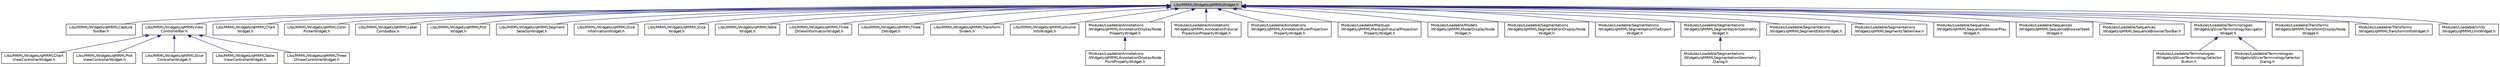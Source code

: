 digraph "Libs/MRML/Widgets/qMRMLWidget.h"
{
  bgcolor="transparent";
  edge [fontname="Helvetica",fontsize="10",labelfontname="Helvetica",labelfontsize="10"];
  node [fontname="Helvetica",fontsize="10",shape=record];
  Node3 [label="Libs/MRML/Widgets/qMRMLWidget.h",height=0.2,width=0.4,color="black", fillcolor="grey75", style="filled", fontcolor="black"];
  Node3 -> Node4 [dir="back",color="midnightblue",fontsize="10",style="solid",fontname="Helvetica"];
  Node4 [label="Libs/MRML/Widgets/qMRMLCapture\lToolBar.h",height=0.2,width=0.4,color="black",URL="$qMRMLCaptureToolBar_8h.html"];
  Node3 -> Node5 [dir="back",color="midnightblue",fontsize="10",style="solid",fontname="Helvetica"];
  Node5 [label="Libs/MRML/Widgets/qMRMLView\lControllerBar.h",height=0.2,width=0.4,color="black",URL="$qMRMLViewControllerBar_8h.html"];
  Node5 -> Node6 [dir="back",color="midnightblue",fontsize="10",style="solid",fontname="Helvetica"];
  Node6 [label="Libs/MRML/Widgets/qMRMLChart\lViewControllerWidget.h",height=0.2,width=0.4,color="black",URL="$qMRMLChartViewControllerWidget_8h.html"];
  Node5 -> Node7 [dir="back",color="midnightblue",fontsize="10",style="solid",fontname="Helvetica"];
  Node7 [label="Libs/MRML/Widgets/qMRMLPlot\lViewControllerWidget.h",height=0.2,width=0.4,color="black",URL="$qMRMLPlotViewControllerWidget_8h.html"];
  Node5 -> Node8 [dir="back",color="midnightblue",fontsize="10",style="solid",fontname="Helvetica"];
  Node8 [label="Libs/MRML/Widgets/qMRMLSlice\lControllerWidget.h",height=0.2,width=0.4,color="black",URL="$qMRMLSliceControllerWidget_8h.html"];
  Node5 -> Node9 [dir="back",color="midnightblue",fontsize="10",style="solid",fontname="Helvetica"];
  Node9 [label="Libs/MRML/Widgets/qMRMLTable\lViewControllerWidget.h",height=0.2,width=0.4,color="black",URL="$qMRMLTableViewControllerWidget_8h.html"];
  Node5 -> Node10 [dir="back",color="midnightblue",fontsize="10",style="solid",fontname="Helvetica"];
  Node10 [label="Libs/MRML/Widgets/qMRMLThree\lDViewControllerWidget.h",height=0.2,width=0.4,color="black",URL="$qMRMLThreeDViewControllerWidget_8h.html"];
  Node3 -> Node11 [dir="back",color="midnightblue",fontsize="10",style="solid",fontname="Helvetica"];
  Node11 [label="Libs/MRML/Widgets/qMRMLChart\lWidget.h",height=0.2,width=0.4,color="black",URL="$qMRMLChartWidget_8h.html"];
  Node3 -> Node12 [dir="back",color="midnightblue",fontsize="10",style="solid",fontname="Helvetica"];
  Node12 [label="Libs/MRML/Widgets/qMRMLColor\lPickerWidget.h",height=0.2,width=0.4,color="black",URL="$qMRMLColorPickerWidget_8h.html"];
  Node3 -> Node13 [dir="back",color="midnightblue",fontsize="10",style="solid",fontname="Helvetica"];
  Node13 [label="Libs/MRML/Widgets/qMRMLLabel\lComboBox.h",height=0.2,width=0.4,color="black",URL="$qMRMLLabelComboBox_8h.html"];
  Node3 -> Node14 [dir="back",color="midnightblue",fontsize="10",style="solid",fontname="Helvetica"];
  Node14 [label="Libs/MRML/Widgets/qMRMLPlot\lWidget.h",height=0.2,width=0.4,color="black",URL="$qMRMLPlotWidget_8h.html"];
  Node3 -> Node15 [dir="back",color="midnightblue",fontsize="10",style="solid",fontname="Helvetica"];
  Node15 [label="Libs/MRML/Widgets/qMRMLSegment\lSelectorWidget.h",height=0.2,width=0.4,color="black",URL="$qMRMLSegmentSelectorWidget_8h.html"];
  Node3 -> Node16 [dir="back",color="midnightblue",fontsize="10",style="solid",fontname="Helvetica"];
  Node16 [label="Libs/MRML/Widgets/qMRMLSlice\lInformationWidget.h",height=0.2,width=0.4,color="black",URL="$qMRMLSliceInformationWidget_8h.html"];
  Node3 -> Node17 [dir="back",color="midnightblue",fontsize="10",style="solid",fontname="Helvetica"];
  Node17 [label="Libs/MRML/Widgets/qMRMLSlice\lWidget.h",height=0.2,width=0.4,color="black",URL="$qMRMLSliceWidget_8h.html"];
  Node3 -> Node18 [dir="back",color="midnightblue",fontsize="10",style="solid",fontname="Helvetica"];
  Node18 [label="Libs/MRML/Widgets/qMRMLTable\lWidget.h",height=0.2,width=0.4,color="black",URL="$qMRMLTableWidget_8h.html"];
  Node3 -> Node19 [dir="back",color="midnightblue",fontsize="10",style="solid",fontname="Helvetica"];
  Node19 [label="Libs/MRML/Widgets/qMRMLThree\lDViewInformationWidget.h",height=0.2,width=0.4,color="black",URL="$qMRMLThreeDViewInformationWidget_8h.html"];
  Node3 -> Node20 [dir="back",color="midnightblue",fontsize="10",style="solid",fontname="Helvetica"];
  Node20 [label="Libs/MRML/Widgets/qMRMLThree\lDWidget.h",height=0.2,width=0.4,color="black",URL="$qMRMLThreeDWidget_8h.html"];
  Node3 -> Node21 [dir="back",color="midnightblue",fontsize="10",style="solid",fontname="Helvetica"];
  Node21 [label="Libs/MRML/Widgets/qMRMLTransform\lSliders.h",height=0.2,width=0.4,color="black",URL="$qMRMLTransformSliders_8h.html"];
  Node3 -> Node22 [dir="back",color="midnightblue",fontsize="10",style="solid",fontname="Helvetica"];
  Node22 [label="Libs/MRML/Widgets/qMRMLVolume\lInfoWidget.h",height=0.2,width=0.4,color="black",URL="$qMRMLVolumeInfoWidget_8h.html"];
  Node3 -> Node23 [dir="back",color="midnightblue",fontsize="10",style="solid",fontname="Helvetica"];
  Node23 [label="Modules/Loadable/Annotations\l/Widgets/qMRMLAnnotationDisplayNode\lPropertyWidget.h",height=0.2,width=0.4,color="black",URL="$qMRMLAnnotationDisplayNodePropertyWidget_8h.html"];
  Node23 -> Node24 [dir="back",color="midnightblue",fontsize="10",style="solid",fontname="Helvetica"];
  Node24 [label="Modules/Loadable/Annotations\l/Widgets/qMRMLAnnotationDisplayNode\lPointPropertyWidget.h",height=0.2,width=0.4,color="black",URL="$qMRMLAnnotationDisplayNodePointPropertyWidget_8h.html"];
  Node3 -> Node25 [dir="back",color="midnightblue",fontsize="10",style="solid",fontname="Helvetica"];
  Node25 [label="Modules/Loadable/Annotations\l/Widgets/qMRMLAnnotationFiducial\lProjectionPropertyWidget.h",height=0.2,width=0.4,color="black",URL="$qMRMLAnnotationFiducialProjectionPropertyWidget_8h.html"];
  Node3 -> Node26 [dir="back",color="midnightblue",fontsize="10",style="solid",fontname="Helvetica"];
  Node26 [label="Modules/Loadable/Annotations\l/Widgets/qMRMLAnnotationRulerProjection\lPropertyWidget.h",height=0.2,width=0.4,color="black",URL="$qMRMLAnnotationRulerProjectionPropertyWidget_8h.html"];
  Node3 -> Node27 [dir="back",color="midnightblue",fontsize="10",style="solid",fontname="Helvetica"];
  Node27 [label="Modules/Loadable/Markups\l/Widgets/qMRMLMarkupsFiducialProjection\lPropertyWidget.h",height=0.2,width=0.4,color="black",URL="$qMRMLMarkupsFiducialProjectionPropertyWidget_8h.html"];
  Node3 -> Node28 [dir="back",color="midnightblue",fontsize="10",style="solid",fontname="Helvetica"];
  Node28 [label="Modules/Loadable/Models\l/Widgets/qMRMLModelDisplayNode\lWidget.h",height=0.2,width=0.4,color="black",URL="$qMRMLModelDisplayNodeWidget_8h.html"];
  Node3 -> Node29 [dir="back",color="midnightblue",fontsize="10",style="solid",fontname="Helvetica"];
  Node29 [label="Modules/Loadable/Segmentations\l/Widgets/qMRMLSegmentationDisplayNode\lWidget.h",height=0.2,width=0.4,color="black",URL="$qMRMLSegmentationDisplayNodeWidget_8h.html"];
  Node3 -> Node30 [dir="back",color="midnightblue",fontsize="10",style="solid",fontname="Helvetica"];
  Node30 [label="Modules/Loadable/Segmentations\l/Widgets/qMRMLSegmentationFileExport\lWidget.h",height=0.2,width=0.4,color="black",URL="$qMRMLSegmentationFileExportWidget_8h.html"];
  Node3 -> Node31 [dir="back",color="midnightblue",fontsize="10",style="solid",fontname="Helvetica"];
  Node31 [label="Modules/Loadable/Segmentations\l/Widgets/qMRMLSegmentationGeometry\lWidget.h",height=0.2,width=0.4,color="black",URL="$qMRMLSegmentationGeometryWidget_8h.html"];
  Node31 -> Node32 [dir="back",color="midnightblue",fontsize="10",style="solid",fontname="Helvetica"];
  Node32 [label="Modules/Loadable/Segmentations\l/Widgets/qMRMLSegmentationGeometry\lDialog.h",height=0.2,width=0.4,color="black",URL="$qMRMLSegmentationGeometryDialog_8h.html"];
  Node3 -> Node33 [dir="back",color="midnightblue",fontsize="10",style="solid",fontname="Helvetica"];
  Node33 [label="Modules/Loadable/Segmentations\l/Widgets/qMRMLSegmentEditorWidget.h",height=0.2,width=0.4,color="black",URL="$qMRMLSegmentEditorWidget_8h.html"];
  Node3 -> Node34 [dir="back",color="midnightblue",fontsize="10",style="solid",fontname="Helvetica"];
  Node34 [label="Modules/Loadable/Segmentations\l/Widgets/qMRMLSegmentsTableView.h",height=0.2,width=0.4,color="black",URL="$qMRMLSegmentsTableView_8h.html"];
  Node3 -> Node35 [dir="back",color="midnightblue",fontsize="10",style="solid",fontname="Helvetica"];
  Node35 [label="Modules/Loadable/Sequences\l/Widgets/qMRMLSequenceBrowserPlay\lWidget.h",height=0.2,width=0.4,color="black",URL="$qMRMLSequenceBrowserPlayWidget_8h.html"];
  Node3 -> Node36 [dir="back",color="midnightblue",fontsize="10",style="solid",fontname="Helvetica"];
  Node36 [label="Modules/Loadable/Sequences\l/Widgets/qMRMLSequenceBrowserSeek\lWidget.h",height=0.2,width=0.4,color="black",URL="$qMRMLSequenceBrowserSeekWidget_8h.html"];
  Node3 -> Node37 [dir="back",color="midnightblue",fontsize="10",style="solid",fontname="Helvetica"];
  Node37 [label="Modules/Loadable/Sequences\l/Widgets/qMRMLSequenceBrowserToolBar.h",height=0.2,width=0.4,color="black",URL="$qMRMLSequenceBrowserToolBar_8h.html"];
  Node3 -> Node38 [dir="back",color="midnightblue",fontsize="10",style="solid",fontname="Helvetica"];
  Node38 [label="Modules/Loadable/Terminologies\l/Widgets/qSlicerTerminologyNavigator\lWidget.h",height=0.2,width=0.4,color="black",URL="$qSlicerTerminologyNavigatorWidget_8h.html"];
  Node38 -> Node39 [dir="back",color="midnightblue",fontsize="10",style="solid",fontname="Helvetica"];
  Node39 [label="Modules/Loadable/Terminologies\l/Widgets/qSlicerTerminologySelector\lButton.h",height=0.2,width=0.4,color="black",URL="$qSlicerTerminologySelectorButton_8h.html"];
  Node38 -> Node40 [dir="back",color="midnightblue",fontsize="10",style="solid",fontname="Helvetica"];
  Node40 [label="Modules/Loadable/Terminologies\l/Widgets/qSlicerTerminologySelector\lDialog.h",height=0.2,width=0.4,color="black",URL="$qSlicerTerminologySelectorDialog_8h.html"];
  Node3 -> Node41 [dir="back",color="midnightblue",fontsize="10",style="solid",fontname="Helvetica"];
  Node41 [label="Modules/Loadable/Transforms\l/Widgets/qMRMLTransformDisplayNode\lWidget.h",height=0.2,width=0.4,color="black",URL="$qMRMLTransformDisplayNodeWidget_8h.html"];
  Node3 -> Node42 [dir="back",color="midnightblue",fontsize="10",style="solid",fontname="Helvetica"];
  Node42 [label="Modules/Loadable/Transforms\l/Widgets/qMRMLTransformInfoWidget.h",height=0.2,width=0.4,color="black",URL="$qMRMLTransformInfoWidget_8h.html"];
  Node3 -> Node43 [dir="back",color="midnightblue",fontsize="10",style="solid",fontname="Helvetica"];
  Node43 [label="Modules/Loadable/Units\l/Widgets/qMRMLUnitWidget.h",height=0.2,width=0.4,color="black",URL="$qMRMLUnitWidget_8h.html"];
}
